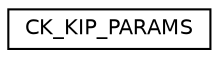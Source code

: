 digraph "Graphical Class Hierarchy"
{
  edge [fontname="Helvetica",fontsize="10",labelfontname="Helvetica",labelfontsize="10"];
  node [fontname="Helvetica",fontsize="10",shape=record];
  rankdir="LR";
  Node0 [label="CK_KIP_PARAMS",height=0.2,width=0.4,color="black", fillcolor="white", style="filled",URL="$struct_c_k___k_i_p___p_a_r_a_m_s.html"];
}
